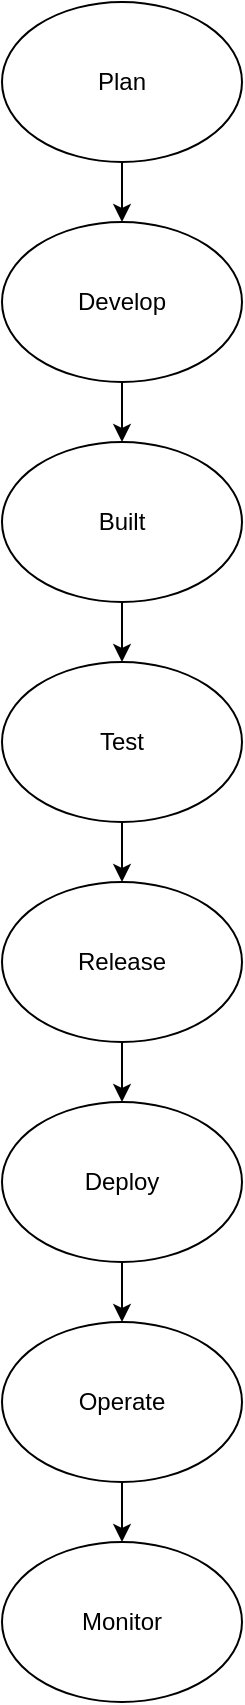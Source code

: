 <mxfile version="28.0.7">
  <diagram name="Page-1" id="6qliasAi_YzBrB_GZ8cP">
    <mxGraphModel dx="1042" dy="562" grid="1" gridSize="10" guides="1" tooltips="1" connect="1" arrows="1" fold="1" page="1" pageScale="1" pageWidth="850" pageHeight="1100" math="0" shadow="0">
      <root>
        <mxCell id="0" />
        <mxCell id="1" parent="0" />
        <mxCell id="5YC7p_GSTZkyQkGz4PTY-3" style="edgeStyle=orthogonalEdgeStyle;rounded=0;orthogonalLoop=1;jettySize=auto;html=1;" edge="1" parent="1" source="5YC7p_GSTZkyQkGz4PTY-2">
          <mxGeometry relative="1" as="geometry">
            <mxPoint x="400" y="110" as="targetPoint" />
          </mxGeometry>
        </mxCell>
        <mxCell id="5YC7p_GSTZkyQkGz4PTY-2" value="Plan" style="ellipse;whiteSpace=wrap;html=1;" vertex="1" parent="1">
          <mxGeometry x="340" width="120" height="80" as="geometry" />
        </mxCell>
        <mxCell id="5YC7p_GSTZkyQkGz4PTY-5" style="edgeStyle=orthogonalEdgeStyle;rounded=0;orthogonalLoop=1;jettySize=auto;html=1;" edge="1" parent="1">
          <mxGeometry relative="1" as="geometry">
            <mxPoint x="400" y="220" as="targetPoint" />
            <mxPoint x="400" y="190" as="sourcePoint" />
          </mxGeometry>
        </mxCell>
        <mxCell id="5YC7p_GSTZkyQkGz4PTY-7" style="edgeStyle=orthogonalEdgeStyle;rounded=0;orthogonalLoop=1;jettySize=auto;html=1;" edge="1" parent="1" source="5YC7p_GSTZkyQkGz4PTY-6">
          <mxGeometry relative="1" as="geometry">
            <mxPoint x="400" y="330" as="targetPoint" />
          </mxGeometry>
        </mxCell>
        <mxCell id="5YC7p_GSTZkyQkGz4PTY-6" value="Built" style="ellipse;whiteSpace=wrap;html=1;" vertex="1" parent="1">
          <mxGeometry x="340" y="220" width="120" height="80" as="geometry" />
        </mxCell>
        <mxCell id="5YC7p_GSTZkyQkGz4PTY-9" style="edgeStyle=orthogonalEdgeStyle;rounded=0;orthogonalLoop=1;jettySize=auto;html=1;" edge="1" parent="1">
          <mxGeometry relative="1" as="geometry">
            <mxPoint x="400" y="440" as="targetPoint" />
            <mxPoint x="400" y="410" as="sourcePoint" />
          </mxGeometry>
        </mxCell>
        <mxCell id="5YC7p_GSTZkyQkGz4PTY-11" style="edgeStyle=orthogonalEdgeStyle;rounded=0;orthogonalLoop=1;jettySize=auto;html=1;" edge="1" parent="1" source="5YC7p_GSTZkyQkGz4PTY-10">
          <mxGeometry relative="1" as="geometry">
            <mxPoint x="400" y="550" as="targetPoint" />
          </mxGeometry>
        </mxCell>
        <mxCell id="5YC7p_GSTZkyQkGz4PTY-10" value="Release" style="ellipse;whiteSpace=wrap;html=1;" vertex="1" parent="1">
          <mxGeometry x="340" y="440" width="120" height="80" as="geometry" />
        </mxCell>
        <mxCell id="5YC7p_GSTZkyQkGz4PTY-27" style="edgeStyle=orthogonalEdgeStyle;rounded=0;orthogonalLoop=1;jettySize=auto;html=1;" edge="1" parent="1" source="5YC7p_GSTZkyQkGz4PTY-12">
          <mxGeometry relative="1" as="geometry">
            <mxPoint x="400" y="660" as="targetPoint" />
          </mxGeometry>
        </mxCell>
        <mxCell id="5YC7p_GSTZkyQkGz4PTY-12" value="Deploy" style="ellipse;whiteSpace=wrap;html=1;direction=west;" vertex="1" parent="1">
          <mxGeometry x="340" y="550" width="120" height="80" as="geometry" />
        </mxCell>
        <mxCell id="5YC7p_GSTZkyQkGz4PTY-15" style="edgeStyle=orthogonalEdgeStyle;rounded=0;orthogonalLoop=1;jettySize=auto;html=1;" edge="1" parent="1">
          <mxGeometry relative="1" as="geometry">
            <mxPoint x="400" y="770" as="targetPoint" />
            <mxPoint x="400" y="740" as="sourcePoint" />
          </mxGeometry>
        </mxCell>
        <mxCell id="5YC7p_GSTZkyQkGz4PTY-17" value="Test" style="ellipse;whiteSpace=wrap;html=1;" vertex="1" parent="1">
          <mxGeometry x="340" y="330" width="120" height="80" as="geometry" />
        </mxCell>
        <mxCell id="5YC7p_GSTZkyQkGz4PTY-24" value="Develop" style="ellipse;whiteSpace=wrap;html=1;" vertex="1" parent="1">
          <mxGeometry x="340" y="110" width="120" height="80" as="geometry" />
        </mxCell>
        <mxCell id="5YC7p_GSTZkyQkGz4PTY-28" value="Operate" style="ellipse;whiteSpace=wrap;html=1;" vertex="1" parent="1">
          <mxGeometry x="340" y="660" width="120" height="80" as="geometry" />
        </mxCell>
        <mxCell id="5YC7p_GSTZkyQkGz4PTY-29" value="Monitor" style="ellipse;whiteSpace=wrap;html=1;" vertex="1" parent="1">
          <mxGeometry x="340" y="770" width="120" height="80" as="geometry" />
        </mxCell>
      </root>
    </mxGraphModel>
  </diagram>
</mxfile>
